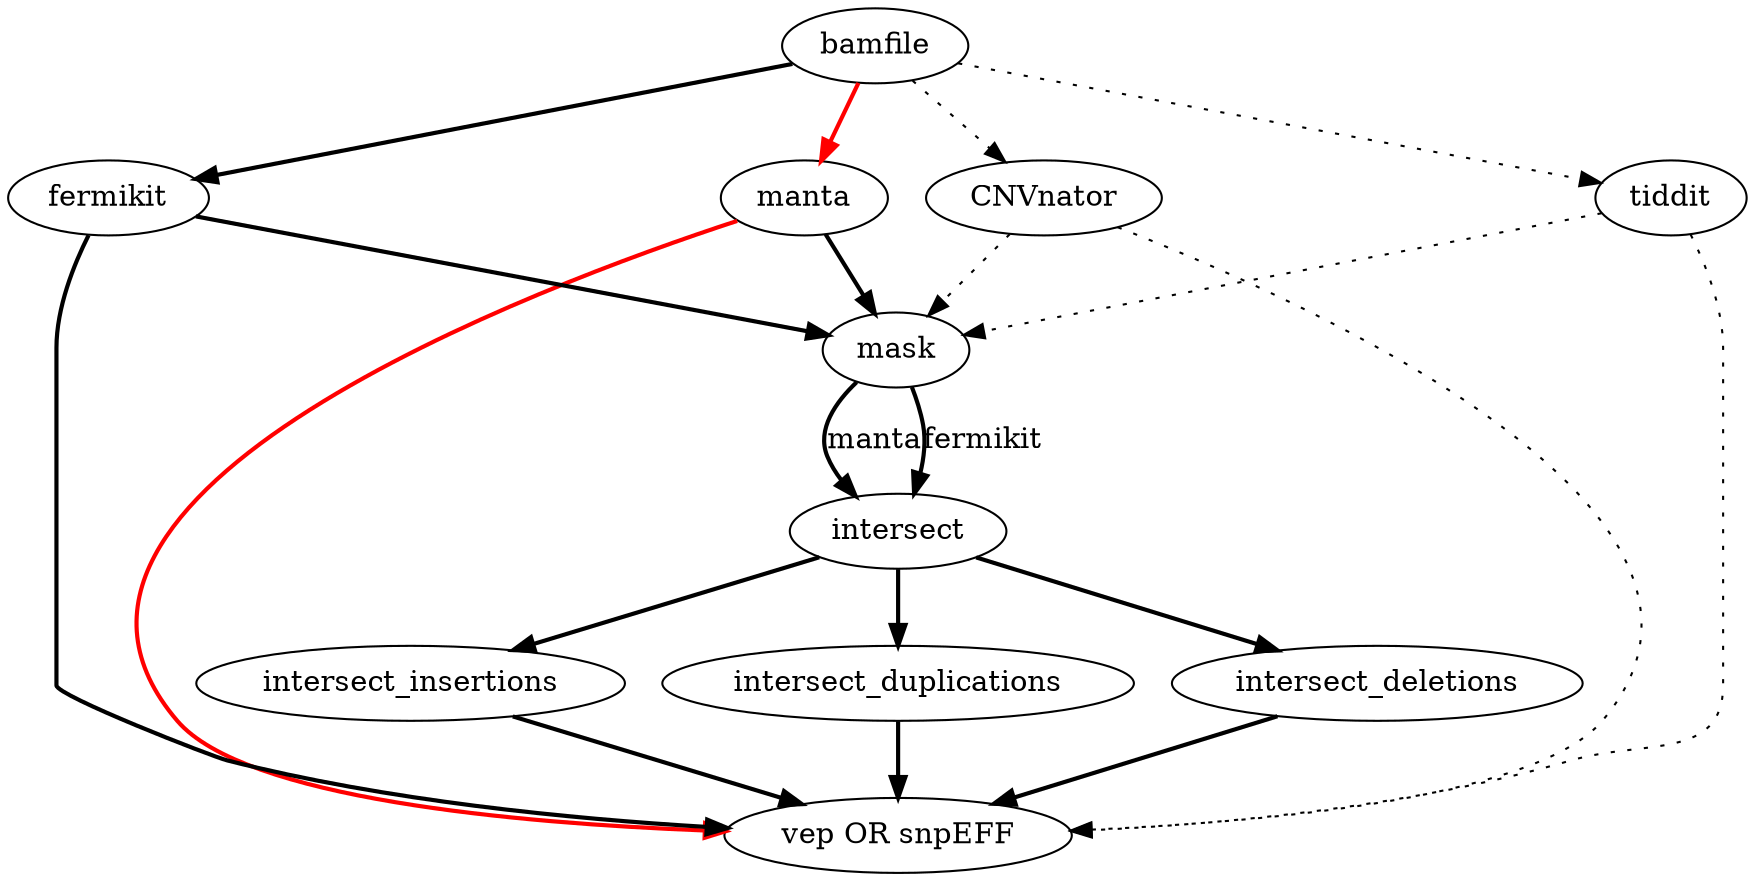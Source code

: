 digraph {
    annotate [label="vep OR snpEFF"];
    bamfile -> manta -> annotate [style=bold,color=red];
    bamfile -> fermikit -> annotate [style=bold];
    bamfile -> tiddit -> annotate [style=dotted];
    bamfile -> CNVnator -> annotate [style=dotted];

    {manta; fermikit} -> mask [style=bold];
    {tiddit; CNVnator} -> mask [style=dotted];

    mask -> intersect [label="manta",style=bold];
    mask -> intersect [label="fermikit",style=bold];

    intersect -> intersect_deletions -> annotate [style=bold];
    intersect -> intersect_insertions -> annotate [style=bold];
    intersect -> intersect_duplications -> annotate [style=bold];

}
